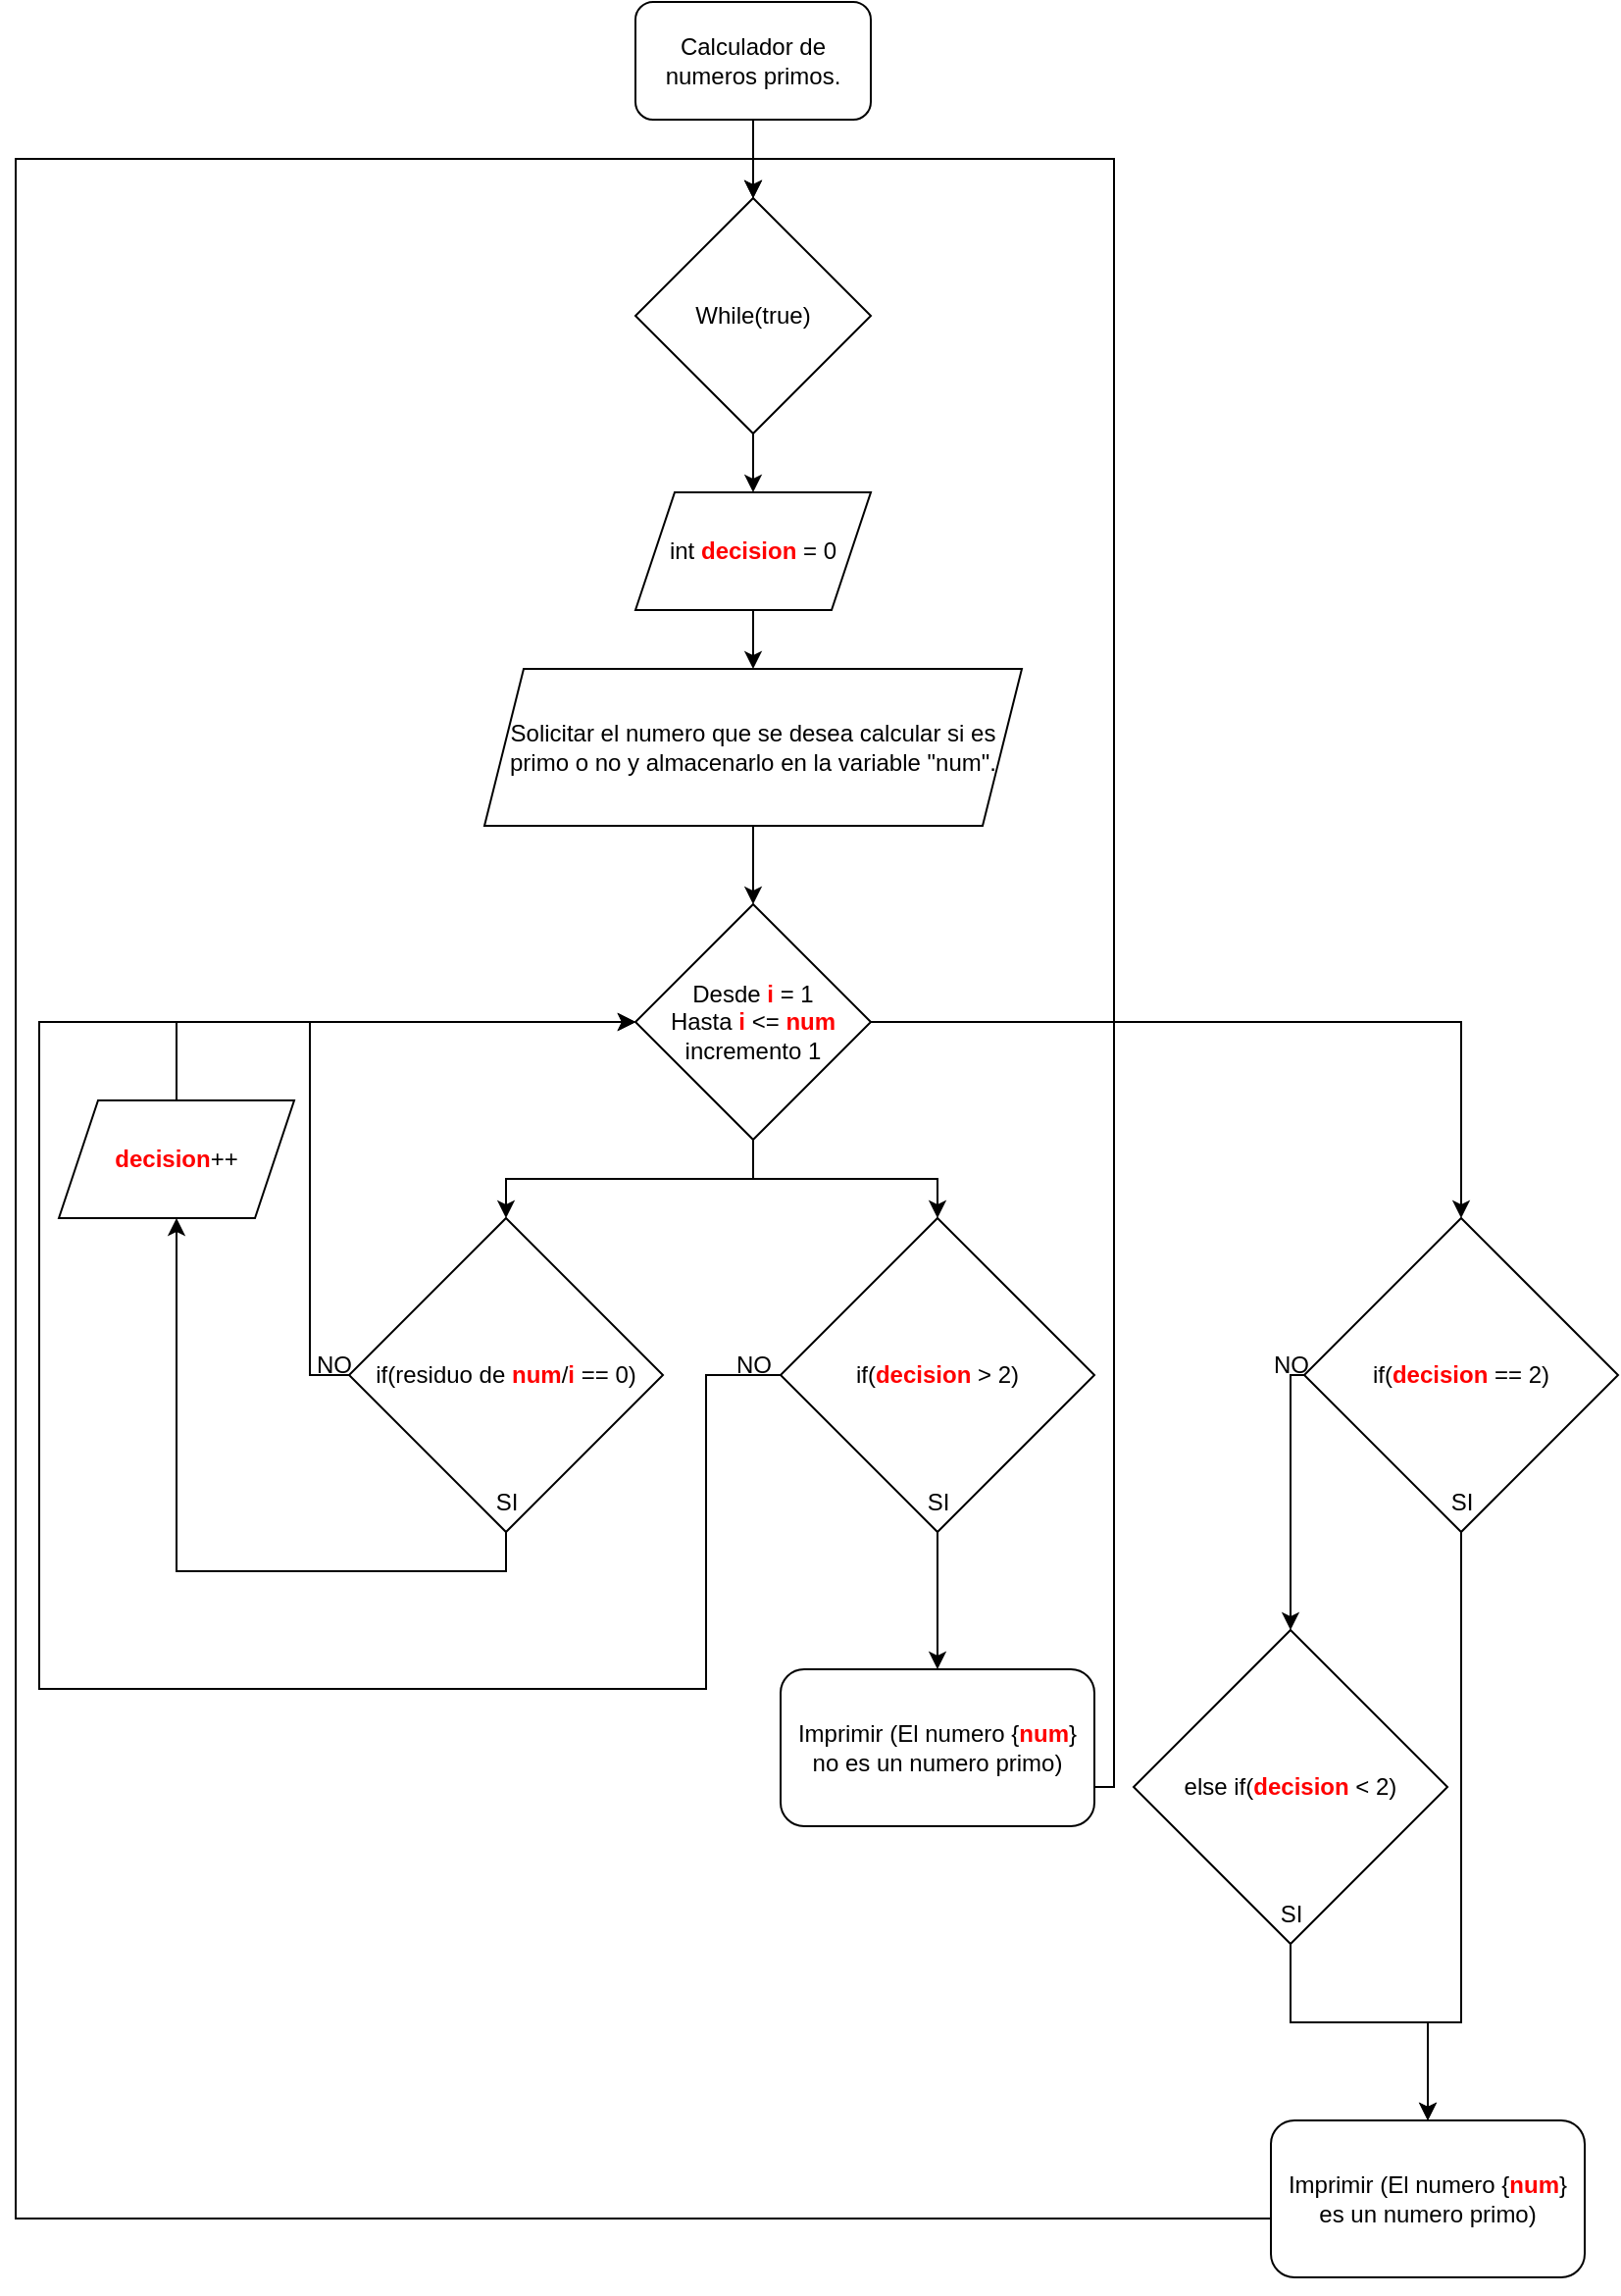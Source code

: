 <mxfile version="24.0.0" type="github">
  <diagram name="Página-1" id="qJfyfa8ZmQrKOW-pCiXK">
    <mxGraphModel dx="1737" dy="948" grid="1" gridSize="10" guides="1" tooltips="1" connect="1" arrows="1" fold="1" page="1" pageScale="1" pageWidth="827" pageHeight="1169" math="0" shadow="0">
      <root>
        <mxCell id="0" />
        <mxCell id="1" parent="0" />
        <mxCell id="KSEiXqQ_mU-Ne6AkFKhL-25" style="edgeStyle=orthogonalEdgeStyle;rounded=0;orthogonalLoop=1;jettySize=auto;html=1;exitX=0.5;exitY=1;exitDx=0;exitDy=0;entryX=0.5;entryY=0;entryDx=0;entryDy=0;" edge="1" parent="1" source="KSEiXqQ_mU-Ne6AkFKhL-1" target="KSEiXqQ_mU-Ne6AkFKhL-2">
          <mxGeometry relative="1" as="geometry" />
        </mxCell>
        <mxCell id="KSEiXqQ_mU-Ne6AkFKhL-1" value="Calculador de numeros primos." style="rounded=1;whiteSpace=wrap;html=1;" vertex="1" parent="1">
          <mxGeometry x="326" width="120" height="60" as="geometry" />
        </mxCell>
        <mxCell id="KSEiXqQ_mU-Ne6AkFKhL-39" style="edgeStyle=orthogonalEdgeStyle;rounded=0;orthogonalLoop=1;jettySize=auto;html=1;exitX=0.5;exitY=1;exitDx=0;exitDy=0;entryX=0.5;entryY=0;entryDx=0;entryDy=0;" edge="1" parent="1" source="KSEiXqQ_mU-Ne6AkFKhL-2" target="KSEiXqQ_mU-Ne6AkFKhL-38">
          <mxGeometry relative="1" as="geometry" />
        </mxCell>
        <mxCell id="KSEiXqQ_mU-Ne6AkFKhL-2" value="While(true)" style="rhombus;whiteSpace=wrap;html=1;" vertex="1" parent="1">
          <mxGeometry x="326" y="100" width="120" height="120" as="geometry" />
        </mxCell>
        <mxCell id="KSEiXqQ_mU-Ne6AkFKhL-23" style="edgeStyle=orthogonalEdgeStyle;rounded=0;orthogonalLoop=1;jettySize=auto;html=1;exitX=0.5;exitY=1;exitDx=0;exitDy=0;entryX=0.5;entryY=0;entryDx=0;entryDy=0;" edge="1" parent="1" source="KSEiXqQ_mU-Ne6AkFKhL-4" target="KSEiXqQ_mU-Ne6AkFKhL-5">
          <mxGeometry relative="1" as="geometry" />
        </mxCell>
        <mxCell id="KSEiXqQ_mU-Ne6AkFKhL-4" value="Solicitar el numero que se desea calcular si es primo o no y almacenarlo en la variable &quot;num&quot;." style="shape=parallelogram;perimeter=parallelogramPerimeter;whiteSpace=wrap;html=1;fixedSize=1;" vertex="1" parent="1">
          <mxGeometry x="249" y="340" width="274" height="80" as="geometry" />
        </mxCell>
        <mxCell id="KSEiXqQ_mU-Ne6AkFKhL-13" style="edgeStyle=orthogonalEdgeStyle;rounded=0;orthogonalLoop=1;jettySize=auto;html=1;exitX=0.5;exitY=1;exitDx=0;exitDy=0;entryX=0.5;entryY=0;entryDx=0;entryDy=0;" edge="1" parent="1" source="KSEiXqQ_mU-Ne6AkFKhL-5" target="KSEiXqQ_mU-Ne6AkFKhL-7">
          <mxGeometry relative="1" as="geometry" />
        </mxCell>
        <mxCell id="KSEiXqQ_mU-Ne6AkFKhL-14" style="edgeStyle=orthogonalEdgeStyle;rounded=0;orthogonalLoop=1;jettySize=auto;html=1;exitX=0.5;exitY=1;exitDx=0;exitDy=0;entryX=0.5;entryY=0;entryDx=0;entryDy=0;" edge="1" parent="1" source="KSEiXqQ_mU-Ne6AkFKhL-5" target="KSEiXqQ_mU-Ne6AkFKhL-9">
          <mxGeometry relative="1" as="geometry" />
        </mxCell>
        <mxCell id="KSEiXqQ_mU-Ne6AkFKhL-32" style="edgeStyle=orthogonalEdgeStyle;rounded=0;orthogonalLoop=1;jettySize=auto;html=1;exitX=1;exitY=0.5;exitDx=0;exitDy=0;entryX=0.5;entryY=0;entryDx=0;entryDy=0;" edge="1" parent="1" source="KSEiXqQ_mU-Ne6AkFKhL-5" target="KSEiXqQ_mU-Ne6AkFKhL-27">
          <mxGeometry relative="1" as="geometry" />
        </mxCell>
        <mxCell id="KSEiXqQ_mU-Ne6AkFKhL-5" value="Desde &lt;b&gt;&lt;font color=&quot;#ff0000&quot;&gt;i&lt;/font&gt;&lt;/b&gt; = 1&lt;div&gt;Hasta &lt;font color=&quot;#ff0000&quot;&gt;&lt;b&gt;i&lt;/b&gt; &lt;/font&gt;&amp;lt;=&amp;nbsp;&lt;b&gt;&lt;font color=&quot;#ff0000&quot;&gt;num&lt;/font&gt;&lt;/b&gt;&lt;/div&gt;&lt;div&gt;incremento 1&lt;/div&gt;" style="rhombus;whiteSpace=wrap;html=1;" vertex="1" parent="1">
          <mxGeometry x="326" y="460" width="120" height="120" as="geometry" />
        </mxCell>
        <mxCell id="KSEiXqQ_mU-Ne6AkFKhL-11" style="edgeStyle=orthogonalEdgeStyle;rounded=0;orthogonalLoop=1;jettySize=auto;html=1;exitX=0.5;exitY=1;exitDx=0;exitDy=0;entryX=0.5;entryY=1;entryDx=0;entryDy=0;" edge="1" parent="1" source="KSEiXqQ_mU-Ne6AkFKhL-7" target="KSEiXqQ_mU-Ne6AkFKhL-10">
          <mxGeometry relative="1" as="geometry">
            <mxPoint x="82" y="660" as="targetPoint" />
            <Array as="points">
              <mxPoint x="260" y="800" />
              <mxPoint x="92" y="800" />
            </Array>
          </mxGeometry>
        </mxCell>
        <mxCell id="KSEiXqQ_mU-Ne6AkFKhL-29" style="edgeStyle=orthogonalEdgeStyle;rounded=0;orthogonalLoop=1;jettySize=auto;html=1;exitX=0;exitY=0.5;exitDx=0;exitDy=0;entryX=0;entryY=0.5;entryDx=0;entryDy=0;" edge="1" parent="1" source="KSEiXqQ_mU-Ne6AkFKhL-7" target="KSEiXqQ_mU-Ne6AkFKhL-5">
          <mxGeometry relative="1" as="geometry" />
        </mxCell>
        <mxCell id="KSEiXqQ_mU-Ne6AkFKhL-7" value="&lt;div&gt;if(residuo de &lt;b&gt;&lt;font color=&quot;#ff0000&quot;&gt;num&lt;/font&gt;&lt;/b&gt;/&lt;font color=&quot;#ff0000&quot;&gt;&lt;b&gt;i&lt;/b&gt;&lt;/font&gt; == 0)&lt;/div&gt;" style="rhombus;whiteSpace=wrap;html=1;" vertex="1" parent="1">
          <mxGeometry x="180" y="620" width="160" height="160" as="geometry" />
        </mxCell>
        <mxCell id="KSEiXqQ_mU-Ne6AkFKhL-21" style="edgeStyle=orthogonalEdgeStyle;rounded=0;orthogonalLoop=1;jettySize=auto;html=1;exitX=0.5;exitY=1;exitDx=0;exitDy=0;" edge="1" parent="1" source="KSEiXqQ_mU-Ne6AkFKhL-9" target="KSEiXqQ_mU-Ne6AkFKhL-15">
          <mxGeometry relative="1" as="geometry" />
        </mxCell>
        <mxCell id="KSEiXqQ_mU-Ne6AkFKhL-22" style="edgeStyle=orthogonalEdgeStyle;rounded=0;orthogonalLoop=1;jettySize=auto;html=1;exitX=0;exitY=0.5;exitDx=0;exitDy=0;entryX=0;entryY=0.5;entryDx=0;entryDy=0;" edge="1" parent="1" source="KSEiXqQ_mU-Ne6AkFKhL-9" target="KSEiXqQ_mU-Ne6AkFKhL-5">
          <mxGeometry relative="1" as="geometry">
            <Array as="points">
              <mxPoint x="362" y="700" />
              <mxPoint x="362" y="860" />
              <mxPoint x="22" y="860" />
              <mxPoint x="22" y="520" />
            </Array>
          </mxGeometry>
        </mxCell>
        <mxCell id="KSEiXqQ_mU-Ne6AkFKhL-9" value="&lt;div&gt;if(&lt;font color=&quot;#ff0000&quot;&gt;&lt;b&gt;decision&lt;/b&gt;&lt;/font&gt; &amp;gt; 2)&lt;/div&gt;" style="rhombus;whiteSpace=wrap;html=1;" vertex="1" parent="1">
          <mxGeometry x="400" y="620" width="160" height="160" as="geometry" />
        </mxCell>
        <mxCell id="KSEiXqQ_mU-Ne6AkFKhL-28" style="edgeStyle=orthogonalEdgeStyle;rounded=0;orthogonalLoop=1;jettySize=auto;html=1;exitX=0.5;exitY=0;exitDx=0;exitDy=0;entryX=0;entryY=0.5;entryDx=0;entryDy=0;" edge="1" parent="1" source="KSEiXqQ_mU-Ne6AkFKhL-10" target="KSEiXqQ_mU-Ne6AkFKhL-5">
          <mxGeometry relative="1" as="geometry" />
        </mxCell>
        <mxCell id="KSEiXqQ_mU-Ne6AkFKhL-10" value="&lt;b&gt;&lt;font color=&quot;#ff0000&quot;&gt;decision&lt;/font&gt;&lt;/b&gt;++" style="shape=parallelogram;perimeter=parallelogramPerimeter;whiteSpace=wrap;html=1;fixedSize=1;" vertex="1" parent="1">
          <mxGeometry x="32" y="560" width="120" height="60" as="geometry" />
        </mxCell>
        <mxCell id="KSEiXqQ_mU-Ne6AkFKhL-17" style="edgeStyle=orthogonalEdgeStyle;rounded=0;orthogonalLoop=1;jettySize=auto;html=1;entryX=0.5;entryY=0;entryDx=0;entryDy=0;" edge="1" parent="1" source="KSEiXqQ_mU-Ne6AkFKhL-15" target="KSEiXqQ_mU-Ne6AkFKhL-2">
          <mxGeometry relative="1" as="geometry">
            <mxPoint x="386" y="360" as="targetPoint" />
            <Array as="points">
              <mxPoint x="480" y="910" />
              <mxPoint x="570" y="910" />
              <mxPoint x="570" y="80" />
              <mxPoint x="386" y="80" />
            </Array>
          </mxGeometry>
        </mxCell>
        <mxCell id="KSEiXqQ_mU-Ne6AkFKhL-15" value="Imprimir (El numero {&lt;b&gt;&lt;font color=&quot;#ff0000&quot;&gt;num&lt;/font&gt;&lt;/b&gt;} no es un numero primo)" style="rounded=1;whiteSpace=wrap;html=1;" vertex="1" parent="1">
          <mxGeometry x="400" y="850" width="160" height="80" as="geometry" />
        </mxCell>
        <mxCell id="KSEiXqQ_mU-Ne6AkFKhL-33" style="edgeStyle=orthogonalEdgeStyle;rounded=0;orthogonalLoop=1;jettySize=auto;html=1;exitX=0;exitY=0.5;exitDx=0;exitDy=0;entryX=0.5;entryY=0;entryDx=0;entryDy=0;" edge="1" parent="1" source="KSEiXqQ_mU-Ne6AkFKhL-27" target="KSEiXqQ_mU-Ne6AkFKhL-30">
          <mxGeometry relative="1" as="geometry">
            <Array as="points">
              <mxPoint x="660" y="700" />
            </Array>
          </mxGeometry>
        </mxCell>
        <mxCell id="KSEiXqQ_mU-Ne6AkFKhL-36" style="edgeStyle=orthogonalEdgeStyle;rounded=0;orthogonalLoop=1;jettySize=auto;html=1;exitX=0.5;exitY=1;exitDx=0;exitDy=0;entryX=0.5;entryY=0;entryDx=0;entryDy=0;" edge="1" parent="1" source="KSEiXqQ_mU-Ne6AkFKhL-27" target="KSEiXqQ_mU-Ne6AkFKhL-34">
          <mxGeometry relative="1" as="geometry">
            <Array as="points">
              <mxPoint x="747" y="1030" />
              <mxPoint x="730" y="1030" />
            </Array>
          </mxGeometry>
        </mxCell>
        <mxCell id="KSEiXqQ_mU-Ne6AkFKhL-27" value="&lt;div&gt;if(&lt;font color=&quot;#ff0000&quot;&gt;&lt;b&gt;decision&lt;/b&gt;&lt;/font&gt;&amp;nbsp;== 2)&lt;/div&gt;" style="rhombus;whiteSpace=wrap;html=1;" vertex="1" parent="1">
          <mxGeometry x="667" y="620" width="160" height="160" as="geometry" />
        </mxCell>
        <mxCell id="KSEiXqQ_mU-Ne6AkFKhL-35" style="edgeStyle=orthogonalEdgeStyle;rounded=0;orthogonalLoop=1;jettySize=auto;html=1;exitX=0.5;exitY=1;exitDx=0;exitDy=0;entryX=0.5;entryY=0;entryDx=0;entryDy=0;" edge="1" parent="1" source="KSEiXqQ_mU-Ne6AkFKhL-30" target="KSEiXqQ_mU-Ne6AkFKhL-34">
          <mxGeometry relative="1" as="geometry">
            <Array as="points">
              <mxPoint x="660" y="1030" />
              <mxPoint x="730" y="1030" />
            </Array>
          </mxGeometry>
        </mxCell>
        <mxCell id="KSEiXqQ_mU-Ne6AkFKhL-30" value="&lt;div&gt;else if(&lt;b&gt;&lt;font color=&quot;#ff0000&quot;&gt;decision&lt;/font&gt;&lt;/b&gt; &amp;lt; 2)&lt;/div&gt;" style="rhombus;whiteSpace=wrap;html=1;" vertex="1" parent="1">
          <mxGeometry x="580" y="830" width="160" height="160" as="geometry" />
        </mxCell>
        <mxCell id="KSEiXqQ_mU-Ne6AkFKhL-37" style="edgeStyle=orthogonalEdgeStyle;rounded=0;orthogonalLoop=1;jettySize=auto;html=1;exitX=0.5;exitY=1;exitDx=0;exitDy=0;entryX=0.5;entryY=0;entryDx=0;entryDy=0;" edge="1" parent="1" source="KSEiXqQ_mU-Ne6AkFKhL-34" target="KSEiXqQ_mU-Ne6AkFKhL-2">
          <mxGeometry relative="1" as="geometry">
            <Array as="points">
              <mxPoint x="730" y="1130" />
              <mxPoint x="10" y="1130" />
              <mxPoint x="10" y="80" />
              <mxPoint x="386" y="80" />
            </Array>
          </mxGeometry>
        </mxCell>
        <mxCell id="KSEiXqQ_mU-Ne6AkFKhL-34" value="Imprimir (El numero {&lt;b&gt;&lt;font color=&quot;#ff0000&quot;&gt;num&lt;/font&gt;&lt;/b&gt;} es un numero primo)" style="rounded=1;whiteSpace=wrap;html=1;" vertex="1" parent="1">
          <mxGeometry x="650" y="1080" width="160" height="80" as="geometry" />
        </mxCell>
        <mxCell id="KSEiXqQ_mU-Ne6AkFKhL-40" style="edgeStyle=orthogonalEdgeStyle;rounded=0;orthogonalLoop=1;jettySize=auto;html=1;exitX=0.5;exitY=1;exitDx=0;exitDy=0;entryX=0.5;entryY=0;entryDx=0;entryDy=0;" edge="1" parent="1" source="KSEiXqQ_mU-Ne6AkFKhL-38" target="KSEiXqQ_mU-Ne6AkFKhL-4">
          <mxGeometry relative="1" as="geometry" />
        </mxCell>
        <mxCell id="KSEiXqQ_mU-Ne6AkFKhL-38" value="int &lt;font color=&quot;#ff0000&quot;&gt;&lt;b&gt;decision&lt;/b&gt;&lt;/font&gt; = 0" style="shape=parallelogram;perimeter=parallelogramPerimeter;whiteSpace=wrap;html=1;fixedSize=1;" vertex="1" parent="1">
          <mxGeometry x="326" y="250" width="120" height="60" as="geometry" />
        </mxCell>
        <mxCell id="KSEiXqQ_mU-Ne6AkFKhL-41" value="SI" style="text;html=1;align=center;verticalAlign=middle;resizable=0;points=[];autosize=1;strokeColor=none;fillColor=none;" vertex="1" parent="1">
          <mxGeometry x="465" y="750" width="30" height="30" as="geometry" />
        </mxCell>
        <mxCell id="KSEiXqQ_mU-Ne6AkFKhL-42" value="SI" style="text;html=1;align=center;verticalAlign=middle;resizable=0;points=[];autosize=1;strokeColor=none;fillColor=none;" vertex="1" parent="1">
          <mxGeometry x="245" y="750" width="30" height="30" as="geometry" />
        </mxCell>
        <mxCell id="KSEiXqQ_mU-Ne6AkFKhL-43" value="SI" style="text;html=1;align=center;verticalAlign=middle;resizable=0;points=[];autosize=1;strokeColor=none;fillColor=none;" vertex="1" parent="1">
          <mxGeometry x="645" y="960" width="30" height="30" as="geometry" />
        </mxCell>
        <mxCell id="KSEiXqQ_mU-Ne6AkFKhL-44" value="SI" style="text;html=1;align=center;verticalAlign=middle;resizable=0;points=[];autosize=1;strokeColor=none;fillColor=none;" vertex="1" parent="1">
          <mxGeometry x="732" y="750" width="30" height="30" as="geometry" />
        </mxCell>
        <mxCell id="KSEiXqQ_mU-Ne6AkFKhL-45" value="NO" style="text;html=1;align=center;verticalAlign=middle;resizable=0;points=[];autosize=1;strokeColor=none;fillColor=none;" vertex="1" parent="1">
          <mxGeometry x="366" y="680" width="40" height="30" as="geometry" />
        </mxCell>
        <mxCell id="KSEiXqQ_mU-Ne6AkFKhL-46" value="NO" style="text;html=1;align=center;verticalAlign=middle;resizable=0;points=[];autosize=1;strokeColor=none;fillColor=none;" vertex="1" parent="1">
          <mxGeometry x="152" y="680" width="40" height="30" as="geometry" />
        </mxCell>
        <mxCell id="KSEiXqQ_mU-Ne6AkFKhL-47" value="NO" style="text;html=1;align=center;verticalAlign=middle;resizable=0;points=[];autosize=1;strokeColor=none;fillColor=none;" vertex="1" parent="1">
          <mxGeometry x="640" y="680" width="40" height="30" as="geometry" />
        </mxCell>
      </root>
    </mxGraphModel>
  </diagram>
</mxfile>
